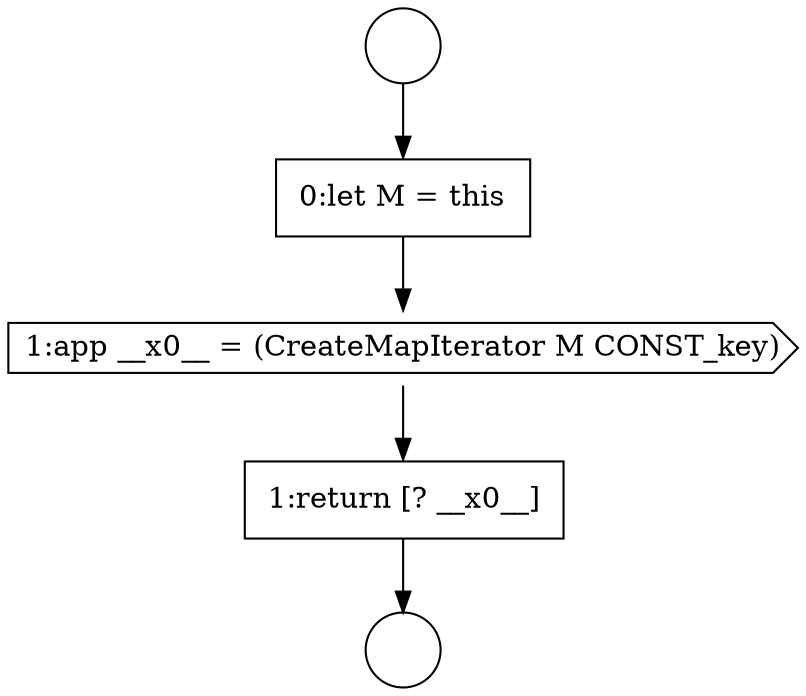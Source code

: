 digraph {
  node16555 [shape=cds, label=<<font color="black">1:app __x0__ = (CreateMapIterator M CONST_key)</font>> color="black" fillcolor="white" style=filled]
  node16552 [shape=circle label=" " color="black" fillcolor="white" style=filled]
  node16556 [shape=none, margin=0, label=<<font color="black">
    <table border="0" cellborder="1" cellspacing="0" cellpadding="10">
      <tr><td align="left">1:return [? __x0__]</td></tr>
    </table>
  </font>> color="black" fillcolor="white" style=filled]
  node16553 [shape=circle label=" " color="black" fillcolor="white" style=filled]
  node16554 [shape=none, margin=0, label=<<font color="black">
    <table border="0" cellborder="1" cellspacing="0" cellpadding="10">
      <tr><td align="left">0:let M = this</td></tr>
    </table>
  </font>> color="black" fillcolor="white" style=filled]
  node16552 -> node16554 [ color="black"]
  node16554 -> node16555 [ color="black"]
  node16555 -> node16556 [ color="black"]
  node16556 -> node16553 [ color="black"]
}
